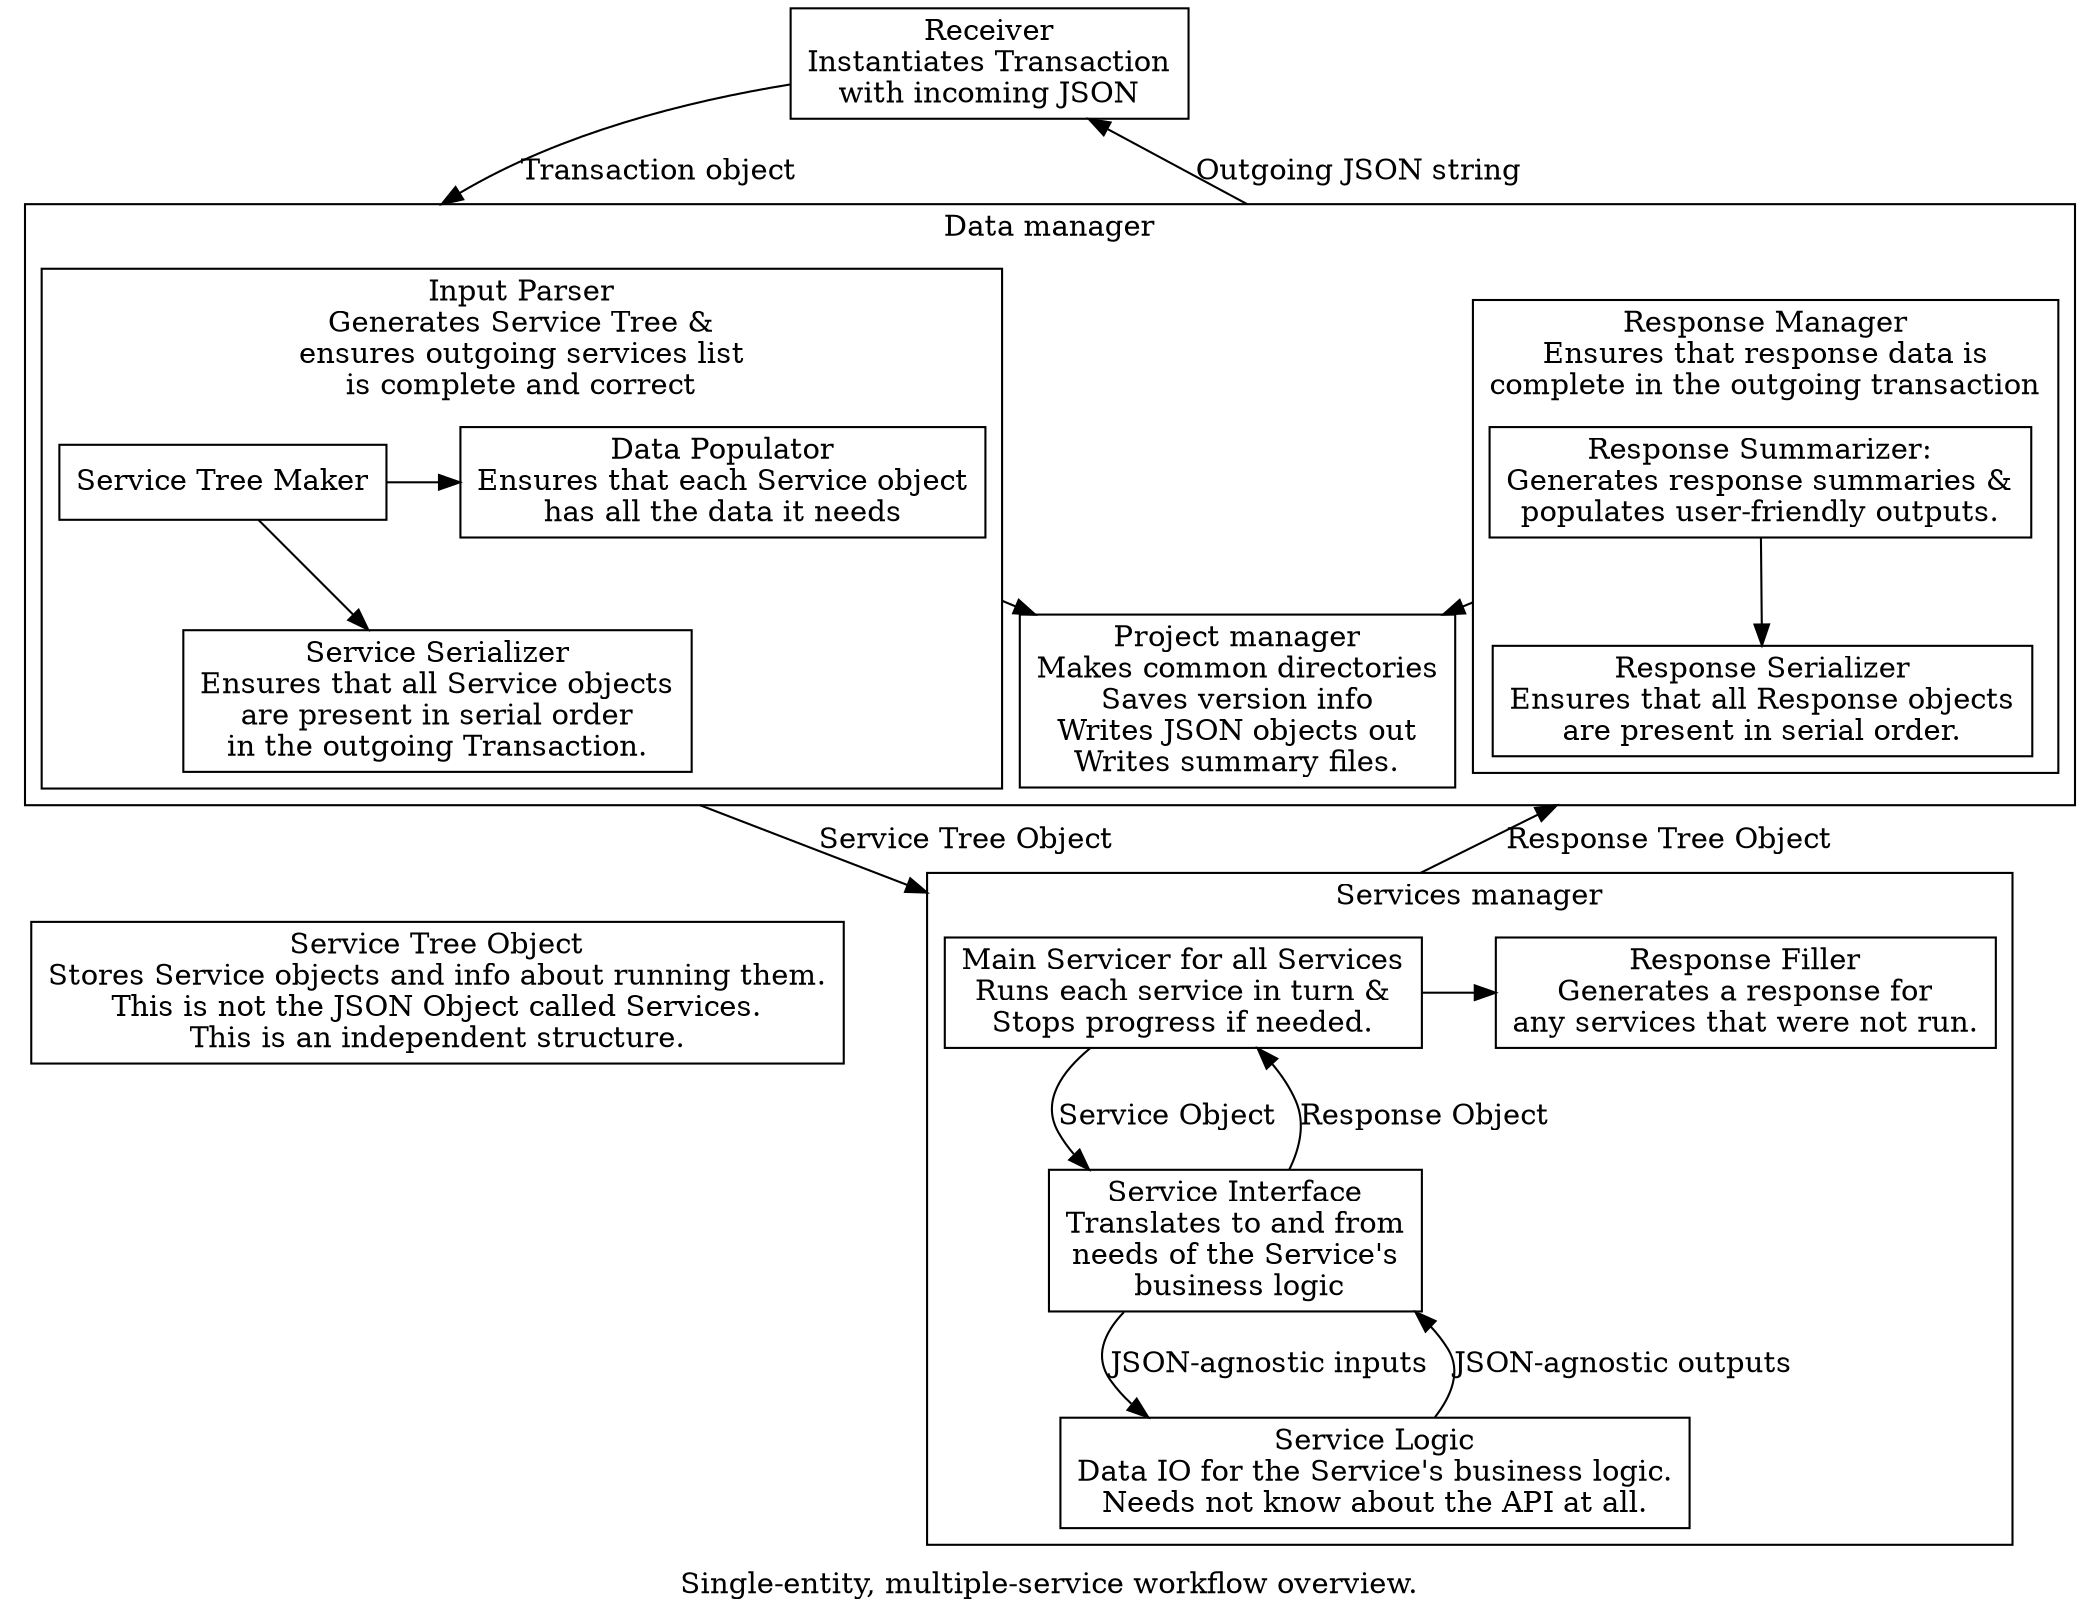 digraph {
    node [shape=box];
    compound=True;

    label="Single-entity, multiple-service workflow overview.";

    Receiver [label="Receiver\nInstantiates Transaction\nwith incoming JSON"];
   
    subgraph cluster_data_manager {
        label="Data manager";
        subgraph cluster_input_parser {
            label="Input Parser\nGenerates Service Tree &\nensures outgoing services list\nis complete and correct";
            Service_Tree_Maker [label="Service Tree Maker\n"];
            Data_Populator [label="Data Populator\nEnsures that each Service object\nhas all the data it needs"];
            Service_Serializer [label="Service Serializer\nEnsures that all Service objects\nare present in serial order\nin the outgoing Transaction."];
            { rank=same; Service_Tree_Maker -> Data_Populator; }  
            Service_Tree_Maker -> Service_Serializer ;
        }
	Project_Manager [label="Project manager\nMakes common directories\nSaves version info\nWrites JSON objects out\nWrites summary files."];
        Data_Populator -> Project_Manager [ltail=cluster_input_parser ];
        subgraph cluster_response_manager {
            label="Response Manager\nEnsures that response data is\ncomplete in the outgoing transaction";
            Response_Summarizer [label="Response Summarizer:\nGenerates response summaries &\npopulates user-friendly outputs."];
            Response_Serializer [label="Response Serializer\nEnsures that all Response objects\nare present in serial order."];

            Response_Summarizer -> Response_Serializer ;
        }
        Response_Summarizer -> Project_Manager [ltail=cluster_response_manager];
    }
    Service_Tree [label="Service Tree Object\nStores Service objects and info about running them.\nThis is not the JSON Object called Services.\nThis is an independent structure."];
    Service_Serializer -> Service_Tree [style=invis];

    subgraph cluster_service_manager {
        label="Services manager";
        Main_Servicer [label="Main Servicer for all Services\nRuns each service in turn &\nStops progress if needed."];
        Service_Interface [label="Service Interface\nTranslates to and from\nneeds of the Service's\n business logic"];
        Service_Logic [label="Service Logic\nData IO for the Service's business logic.\nNeeds not know about the API at all."];
        Response_Filler [label="Response Filler\nGenerates a response for\nany services that were not run."];

        Main_Servicer -> Service_Interface [label="Service Object  "];
        Main_Servicer -> Service_Interface [label="Response Object  " dir="back"];
        { rank=same; Main_Servicer -> Response_Filler ;}

        Service_Interface -> Service_Logic [label="JSON-agnostic inputs  "];
        Service_Interface -> Service_Logic [label="JSON-agnostic outputs  " dir="back"];
    }
    
    Receiver -> Service_Tree_Maker [label="Transaction object  " lhead=cluster_data_manager];
    Receiver -> Response_Summarizer [label="Outgoing JSON string  " dir="back" lhead=cluster_data_manager];
    
    Service_Serializer -> Main_Servicer [label="Service Tree Object  " lhead=cluster_service_manager ltail=cluster_data_manager];
    Response_Serializer -> Main_Servicer [label="Response Tree Object  " dir="back" lhead=cluster_service_manager ltail=cluster_data_manager];

}

